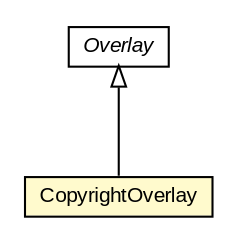 #!/usr/local/bin/dot
#
# Class diagram 
# Generated by UMLGraph version R5_6-24-gf6e263 (http://www.umlgraph.org/)
#

digraph G {
	edge [fontname="arial",fontsize=10,labelfontname="arial",labelfontsize=10];
	node [fontname="arial",fontsize=10,shape=plaintext];
	nodesep=0.25;
	ranksep=0.5;
	// org.osmdroid.views.overlay.CopyrightOverlay
	c8516 [label=<<table title="org.osmdroid.views.overlay.CopyrightOverlay" border="0" cellborder="1" cellspacing="0" cellpadding="2" port="p" bgcolor="lemonChiffon" href="./CopyrightOverlay.html">
		<tr><td><table border="0" cellspacing="0" cellpadding="1">
<tr><td align="center" balign="center"> CopyrightOverlay </td></tr>
		</table></td></tr>
		</table>>, URL="./CopyrightOverlay.html", fontname="arial", fontcolor="black", fontsize=10.0];
	// org.osmdroid.views.overlay.Overlay
	c8548 [label=<<table title="org.osmdroid.views.overlay.Overlay" border="0" cellborder="1" cellspacing="0" cellpadding="2" port="p" href="./Overlay.html">
		<tr><td><table border="0" cellspacing="0" cellpadding="1">
<tr><td align="center" balign="center"><font face="arial italic"> Overlay </font></td></tr>
		</table></td></tr>
		</table>>, URL="./Overlay.html", fontname="arial", fontcolor="black", fontsize=10.0];
	//org.osmdroid.views.overlay.CopyrightOverlay extends org.osmdroid.views.overlay.Overlay
	c8548:p -> c8516:p [dir=back,arrowtail=empty];
}

